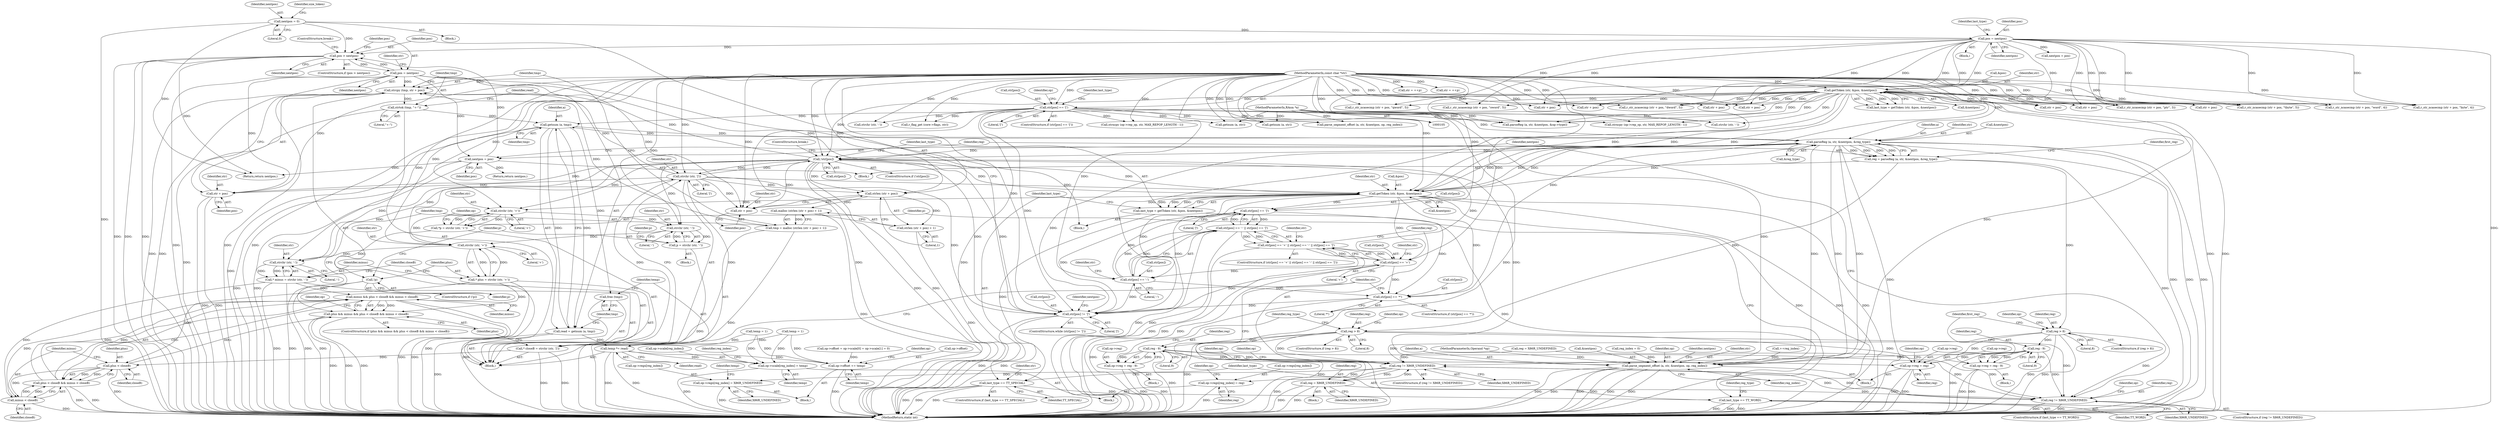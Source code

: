 digraph "0_radare2_9b46d38dd3c4de6048a488b655c7319f845af185@API" {
"1000671" [label="(Call,strcpy (tmp, str + pos))"];
"1000662" [label="(Call,tmp = malloc (strlen (str + pos) + 1))"];
"1000664" [label="(Call,malloc (strlen (str + pos) + 1))"];
"1000666" [label="(Call,strlen (str + pos))"];
"1000639" [label="(Call,strchr (str, ']'))"];
"1000377" [label="(Call,!str[pos])"];
"1000489" [label="(Call,parseReg (a, str, &nextpos, &reg_type))"];
"1000682" [label="(Call,getnum (a, tmp))"];
"1000106" [label="(MethodParameterIn,RAsm *a)"];
"1000676" [label="(Call,strtok (tmp, \"+-\"))"];
"1000671" [label="(Call,strcpy (tmp, str + pos))"];
"1000107" [label="(MethodParameterIn,const char *str)"];
"1000373" [label="(Call,pos = nextpos)"];
"1000368" [label="(Call,pos > nextpos)"];
"1000137" [label="(Call,pos = nextpos)"];
"1000113" [label="(Call,nextpos = 0)"];
"1000484" [label="(Call,nextpos = pos)"];
"1000385" [label="(Call,getToken (str, &pos, &nextpos))"];
"1000142" [label="(Call,getToken (str, &pos, &nextpos))"];
"1000361" [label="(Call,str[pos] != ']')"];
"1000409" [label="(Call,str[pos] == ']')"];
"1000404" [label="(Call,str[pos] == '-')"];
"1000398" [label="(Call,str[pos] == '+')"];
"1000458" [label="(Call,str[pos] == '*')"];
"1000314" [label="(Call,str[pos] == '[')"];
"1000633" [label="(Call,strchr (str, '-'))"];
"1000627" [label="(Call,strchr (str, '+'))"];
"1000598" [label="(Call,strchr (str, '+'))"];
"1000612" [label="(Call,strchr (str, '-'))"];
"1000383" [label="(Call,last_type = getToken (str, &pos, &nextpos))"];
"1000392" [label="(Call,last_type == TT_SPECIAL)"];
"1000466" [label="(Call,last_type == TT_WORD)"];
"1000397" [label="(Call,str[pos] == '+' || str[pos] == '-' || str[pos] == ']')"];
"1000403" [label="(Call,str[pos] == '-' || str[pos] == ']')"];
"1000596" [label="(Call,*p = strchr (str, '+'))"];
"1000607" [label="(Call,!p)"];
"1000610" [label="(Call,p = strchr (str, '-'))"];
"1000625" [label="(Call,* plus = strchr (str, '+'))"];
"1000643" [label="(Call,plus && minus && plus < closeB && minus < closeB)"];
"1000648" [label="(Call,plus < closeB)"];
"1000647" [label="(Call,plus < closeB && minus < closeB)"];
"1000645" [label="(Call,minus && plus < closeB && minus < closeB)"];
"1000651" [label="(Call,minus < closeB)"];
"1000631" [label="(Call,* minus = strchr (str, '-'))"];
"1000637" [label="(Call,* closeB = strchr (str, ']'))"];
"1000665" [label="(Call,strlen (str + pos) + 1)"];
"1000667" [label="(Call,str + pos)"];
"1000673" [label="(Call,str + pos)"];
"1000554" [label="(Call,parse_segment_offset (a, str, &nextpos, op, reg_index))"];
"1000487" [label="(Call,reg = parseReg (a, str, &nextpos, &reg_type))"];
"1000505" [label="(Call,reg > 8)"];
"1000416" [label="(Call,reg != X86R_UNDEFINED)"];
"1000420" [label="(Call,op->regs[reg_index] = reg)"];
"1000443" [label="(Call,op->regs[reg_index] = X86R_UNDEFINED)"];
"1000453" [label="(Call,reg = X86R_UNDEFINED)"];
"1000475" [label="(Call,reg != X86R_UNDEFINED)"];
"1000518" [label="(Call,reg - 9)"];
"1000514" [label="(Call,op->reg = reg - 9)"];
"1000544" [label="(Call,op->reg = reg)"];
"1000526" [label="(Call,reg > 8)"];
"1000534" [label="(Call,reg - 9)"];
"1000530" [label="(Call,op->reg = reg - 9)"];
"1000680" [label="(Call,read = getnum (a, tmp))"];
"1000687" [label="(Call,temp *= read)"];
"1000427" [label="(Call,op->scale[reg_index] = temp)"];
"1000438" [label="(Call,op->offset += temp)"];
"1000685" [label="(Call,free (tmp))"];
"1000641" [label="(Literal,']')"];
"1000404" [label="(Call,str[pos] == '-')"];
"1000484" [label="(Call,nextpos = pos)"];
"1000465" [label="(ControlStructure,if (last_type == TT_WORD))"];
"1000396" [label="(ControlStructure,if (str[pos] == '+' || str[pos] == '-' || str[pos] == ']'))"];
"1000668" [label="(Identifier,str)"];
"1000640" [label="(Identifier,str)"];
"1000449" [label="(Identifier,X86R_UNDEFINED)"];
"1000142" [label="(Call,getToken (str, &pos, &nextpos))"];
"1000409" [label="(Call,str[pos] == ']')"];
"1000363" [label="(Identifier,str)"];
"1000140" [label="(Call,last_type = getToken (str, &pos, &nextpos))"];
"1000637" [label="(Call,* closeB = strchr (str, ']'))"];
"1000314" [label="(Call,str[pos] == '[')"];
"1000468" [label="(Identifier,TT_WORD)"];
"1000607" [label="(Call,!p)"];
"1000481" [label="(Identifier,op)"];
"1000613" [label="(Identifier,str)"];
"1000687" [label="(Call,temp *= read)"];
"1000708" [label="(Call,strncpy (op->rep_op, str, MAX_REPOP_LENGTH - 1))"];
"1000932" [label="(Return,return nextpos;)"];
"1000462" [label="(Literal,'*')"];
"1000386" [label="(Identifier,str)"];
"1000909" [label="(Call,strchr (str, '-'))"];
"1000472" [label="(Identifier,reg_type)"];
"1000672" [label="(Identifier,tmp)"];
"1000614" [label="(Literal,'-')"];
"1000497" [label="(Identifier,first_reg)"];
"1000150" [label="(Call,r_str_ncasecmp (str + pos, \"ptr\", 3))"];
"1000411" [label="(Identifier,str)"];
"1000370" [label="(Identifier,nextpos)"];
"1000106" [label="(MethodParameterIn,RAsm *a)"];
"1000858" [label="(Call,str = ++p)"];
"1000458" [label="(Call,str[pos] == '*')"];
"1000439" [label="(Call,op->offset)"];
"1000331" [label="(Call,op->offset = op->scale[0] = op->scale[1] = 0)"];
"1000378" [label="(Call,str[pos])"];
"1000638" [label="(Identifier,closeB)"];
"1000846" [label="(Call,strchr (str, '-'))"];
"1000394" [label="(Identifier,TT_SPECIAL)"];
"1000413" [label="(Literal,']')"];
"1000646" [label="(Identifier,minus)"];
"1000486" [label="(Identifier,pos)"];
"1000644" [label="(Identifier,plus)"];
"1000427" [label="(Call,op->scale[reg_index] = temp)"];
"1000560" [label="(Identifier,reg_index)"];
"1000212" [label="(Call,str + pos)"];
"1000318" [label="(Literal,'[')"];
"1000236" [label="(Call,r_str_ncasecmp (str + pos, \"qword\", 5))"];
"1000610" [label="(Call,p = strchr (str, '-'))"];
"1000393" [label="(Identifier,last_type)"];
"1000392" [label="(Call,last_type == TT_SPECIAL)"];
"1000544" [label="(Call,op->reg = reg)"];
"1000114" [label="(Identifier,nextpos)"];
"1000488" [label="(Identifier,reg)"];
"1000551" [label="(Identifier,op)"];
"1000543" [label="(Block,)"];
"1000684" [label="(Identifier,tmp)"];
"1000696" [label="(Call,nextpos = pos)"];
"1000455" [label="(Identifier,X86R_UNDEFINED)"];
"1000519" [label="(Identifier,reg)"];
"1000477" [label="(Identifier,X86R_UNDEFINED)"];
"1000515" [label="(Call,op->reg)"];
"1000385" [label="(Call,getToken (str, &pos, &nextpos))"];
"1000400" [label="(Identifier,str)"];
"1000514" [label="(Call,op->reg = reg - 9)"];
"1000929" [label="(Call,getnum (a, str))"];
"1000391" [label="(ControlStructure,if (last_type == TT_SPECIAL))"];
"1000141" [label="(Identifier,last_type)"];
"1000555" [label="(Identifier,a)"];
"1000162" [label="(Call,str + pos)"];
"1000669" [label="(Identifier,pos)"];
"1000417" [label="(Identifier,reg)"];
"1000108" [label="(MethodParameterIn,Operand *op)"];
"1000408" [label="(Literal,'-')"];
"1000688" [label="(Identifier,temp)"];
"1000673" [label="(Call,str + pos)"];
"1000405" [label="(Call,str[pos])"];
"1000375" [label="(Identifier,nextpos)"];
"1000261" [label="(Call,r_str_ncasecmp (str + pos, \"oword\", 5))"];
"1000491" [label="(Identifier,str)"];
"1000627" [label="(Call,strchr (str, '+'))"];
"1000674" [label="(Identifier,str)"];
"1000520" [label="(Literal,9)"];
"1000650" [label="(Identifier,closeB)"];
"1000469" [label="(Block,)"];
"1000657" [label="(Identifier,op)"];
"1000670" [label="(Literal,1)"];
"1000415" [label="(ControlStructure,if (reg != X86R_UNDEFINED))"];
"1000475" [label="(Call,reg != X86R_UNDEFINED)"];
"1000685" [label="(Call,free (tmp))"];
"1000652" [label="(Identifier,minus)"];
"1000442" [label="(Identifier,temp)"];
"1000608" [label="(Identifier,p)"];
"1000366" [label="(Block,)"];
"1000683" [label="(Identifier,a)"];
"1000557" [label="(Call,&nextpos)"];
"1000376" [label="(ControlStructure,if (!str[pos]))"];
"1000532" [label="(Identifier,op)"];
"1000450" [label="(Call,temp = 1)"];
"1000639" [label="(Call,strchr (str, ']'))"];
"1000489" [label="(Call,parseReg (a, str, &nextpos, &reg_type))"];
"1000126" [label="(Call,reg_index = 0)"];
"1000633" [label="(Call,strchr (str, '-'))"];
"1000678" [label="(Literal,\"+-\")"];
"1000662" [label="(Call,tmp = malloc (strlen (str + pos) + 1))"];
"1000137" [label="(Call,pos = nextpos)"];
"1000430" [label="(Identifier,op)"];
"1000474" [label="(ControlStructure,if (reg != X86R_UNDEFINED))"];
"1000460" [label="(Identifier,str)"];
"1000536" [label="(Literal,9)"];
"1000612" [label="(Call,strchr (str, '-'))"];
"1000771" [label="(Call,parse_segment_offset (a, str, &nextpos, op, reg_index))"];
"1000143" [label="(Identifier,str)"];
"1000459" [label="(Call,str[pos])"];
"1000507" [label="(Literal,8)"];
"1000682" [label="(Call,getnum (a, tmp))"];
"1000666" [label="(Call,strlen (str + pos))"];
"1000631" [label="(Call,* minus = strchr (str, '-'))"];
"1000600" [label="(Literal,'+')"];
"1000416" [label="(Call,reg != X86R_UNDEFINED)"];
"1000262" [label="(Call,str + pos)"];
"1000635" [label="(Literal,'-')"];
"1000426" [label="(Identifier,reg)"];
"1000921" [label="(Call,str = ++p)"];
"1000365" [label="(Literal,']')"];
"1000438" [label="(Call,op->offset += temp)"];
"1000362" [label="(Call,str[pos])"];
"1000373" [label="(Call,pos = nextpos)"];
"1000138" [label="(Identifier,pos)"];
"1000237" [label="(Call,str + pos)"];
"1000119" [label="(Identifier,size_token)"];
"1000554" [label="(Call,parse_segment_offset (a, str, &nextpos, op, reg_index))"];
"1000457" [label="(ControlStructure,if (str[pos] == '*'))"];
"1000832" [label="(Call,r_flag_get (core->flags, str))"];
"1000110" [label="(Block,)"];
"1000315" [label="(Call,str[pos])"];
"1000323" [label="(Identifier,op)"];
"1000418" [label="(Identifier,X86R_UNDEFINED)"];
"1000634" [label="(Identifier,str)"];
"1000387" [label="(Call,&pos)"];
"1000504" [label="(ControlStructure,if (reg > 8))"];
"1000353" [label="(Call,reg = X86R_UNDEFINED)"];
"1000443" [label="(Call,op->regs[reg_index] = X86R_UNDEFINED)"];
"1000545" [label="(Call,op->reg)"];
"1000539" [label="(Identifier,reg_type)"];
"1000559" [label="(Identifier,op)"];
"1000466" [label="(Call,last_type == TT_WORD)"];
"1000374" [label="(Identifier,pos)"];
"1000598" [label="(Call,strchr (str, '+'))"];
"1000151" [label="(Call,str + pos)"];
"1000113" [label="(Call,nextpos = 0)"];
"1000421" [label="(Call,op->regs[reg_index])"];
"1000671" [label="(Call,strcpy (tmp, str + pos))"];
"1000397" [label="(Call,str[pos] == '+' || str[pos] == '-' || str[pos] == ']')"];
"1000349" [label="(Call,temp = 1)"];
"1000383" [label="(Call,last_type = getToken (str, &pos, &nextpos))"];
"1000645" [label="(Call,minus && plus < closeB && minus < closeB)"];
"1000522" [label="(Identifier,first_reg)"];
"1000382" [label="(ControlStructure,break;)"];
"1000511" [label="(Identifier,op)"];
"1000107" [label="(MethodParameterIn,const char *str)"];
"1000494" [label="(Call,&reg_type)"];
"1000626" [label="(Identifier,plus)"];
"1000530" [label="(Call,op->reg = reg - 9)"];
"1000211" [label="(Call,r_str_ncasecmp (str + pos, \"dword\", 5))"];
"1000731" [label="(Call,parseReg (a, str, &nextpos, &op->type))"];
"1000287" [label="(Call,str + pos)"];
"1000648" [label="(Call,plus < closeB)"];
"1000665" [label="(Call,strlen (str + pos) + 1)"];
"1000492" [label="(Call,&nextpos)"];
"1000367" [label="(ControlStructure,if (pos > nextpos))"];
"1000187" [label="(Call,str + pos)"];
"1000642" [label="(ControlStructure,if (plus && minus && plus < closeB && minus < closeB))"];
"1000933" [label="(Identifier,nextpos)"];
"1000414" [label="(Block,)"];
"1000433" [label="(Identifier,temp)"];
"1000437" [label="(Block,)"];
"1000360" [label="(ControlStructure,while (str[pos] != ']'))"];
"1000562" [label="(Identifier,nextpos)"];
"1000653" [label="(Identifier,closeB)"];
"1000286" [label="(Call,r_str_ncasecmp (str + pos, \"tbyte\", 5))"];
"1000487" [label="(Call,reg = parseReg (a, str, &nextpos, &reg_type))"];
"1000664" [label="(Call,malloc (strlen (str + pos) + 1))"];
"1000146" [label="(Call,&nextpos)"];
"1000403" [label="(Call,str[pos] == '-' || str[pos] == ']')"];
"1000611" [label="(Identifier,p)"];
"1000548" [label="(Identifier,reg)"];
"1000506" [label="(Identifier,reg)"];
"1000451" [label="(Identifier,temp)"];
"1000866" [label="(Call,getnum (a, str))"];
"1000693" [label="(Identifier,last_type)"];
"1000490" [label="(Identifier,a)"];
"1000603" [label="(Identifier,op)"];
"1000361" [label="(Call,str[pos] != ']')"];
"1000454" [label="(Identifier,reg)"];
"1000476" [label="(Identifier,reg)"];
"1000594" [label="(Block,)"];
"1000529" [label="(Block,)"];
"1000428" [label="(Call,op->scale[reg_index])"];
"1000399" [label="(Call,str[pos])"];
"1000372" [label="(ControlStructure,break;)"];
"1000556" [label="(Identifier,str)"];
"1000446" [label="(Identifier,op)"];
"1000144" [label="(Call,&pos)"];
"1000680" [label="(Call,read = getnum (a, tmp))"];
"1000384" [label="(Identifier,last_type)"];
"1000369" [label="(Identifier,pos)"];
"1000609" [label="(Block,)"];
"1000531" [label="(Call,op->reg)"];
"1000681" [label="(Identifier,read)"];
"1000526" [label="(Call,reg > 8)"];
"1000877" [label="(Call,strncpy (op->rep_op, str, MAX_REPOP_LENGTH - 1))"];
"1000534" [label="(Call,reg - 9)"];
"1000667" [label="(Call,str + pos)"];
"1000115" [label="(Literal,0)"];
"1000528" [label="(Literal,8)"];
"1000186" [label="(Call,r_str_ncasecmp (str + pos, \"word\", 4))"];
"1000136" [label="(Block,)"];
"1000161" [label="(Call,r_str_ncasecmp (str + pos, \"byte\", 4))"];
"1000508" [label="(Block,)"];
"1000440" [label="(Identifier,op)"];
"1000527" [label="(Identifier,reg)"];
"1000467" [label="(Identifier,last_type)"];
"1000675" [label="(Identifier,pos)"];
"1000596" [label="(Call,*p = strchr (str, '+'))"];
"1000628" [label="(Identifier,str)"];
"1000525" [label="(ControlStructure,if (reg > 8))"];
"1000647" [label="(Call,plus < closeB && minus < closeB)"];
"1000377" [label="(Call,!str[pos])"];
"1000406" [label="(Identifier,str)"];
"1000632" [label="(Identifier,minus)"];
"1000606" [label="(ControlStructure,if (!p))"];
"1000934" [label="(MethodReturn,static int)"];
"1000597" [label="(Identifier,p)"];
"1000651" [label="(Call,minus < closeB)"];
"1000485" [label="(Identifier,nextpos)"];
"1000313" [label="(ControlStructure,if (str[pos] == '['))"];
"1000629" [label="(Literal,'+')"];
"1000663" [label="(Identifier,tmp)"];
"1000689" [label="(Identifier,read)"];
"1000423" [label="(Identifier,op)"];
"1000643" [label="(Call,plus && minus && plus < closeB && minus < closeB)"];
"1000398" [label="(Call,str[pos] == '+')"];
"1000561" [label="(Return,return nextpos;)"];
"1000139" [label="(Identifier,nextpos)"];
"1000420" [label="(Call,op->regs[reg_index] = reg)"];
"1000677" [label="(Identifier,tmp)"];
"1000535" [label="(Identifier,reg)"];
"1000453" [label="(Call,reg = X86R_UNDEFINED)"];
"1000419" [label="(Block,)"];
"1000410" [label="(Call,str[pos])"];
"1000505" [label="(Call,reg > 8)"];
"1000444" [label="(Call,op->regs[reg_index])"];
"1000389" [label="(Call,&nextpos)"];
"1000599" [label="(Identifier,str)"];
"1000676" [label="(Call,strtok (tmp, \"+-\"))"];
"1000616" [label="(Identifier,p)"];
"1000434" [label="(Call,++reg_index)"];
"1000402" [label="(Literal,'+')"];
"1000625" [label="(Call,* plus = strchr (str, '+'))"];
"1000686" [label="(Identifier,tmp)"];
"1000435" [label="(Identifier,reg_index)"];
"1000379" [label="(Identifier,str)"];
"1000649" [label="(Identifier,plus)"];
"1000368" [label="(Call,pos > nextpos)"];
"1000518" [label="(Call,reg - 9)"];
"1000671" -> "1000594"  [label="AST: "];
"1000671" -> "1000673"  [label="CFG: "];
"1000672" -> "1000671"  [label="AST: "];
"1000673" -> "1000671"  [label="AST: "];
"1000677" -> "1000671"  [label="CFG: "];
"1000671" -> "1000934"  [label="DDG: "];
"1000671" -> "1000934"  [label="DDG: "];
"1000662" -> "1000671"  [label="DDG: "];
"1000377" -> "1000671"  [label="DDG: "];
"1000107" -> "1000671"  [label="DDG: "];
"1000639" -> "1000671"  [label="DDG: "];
"1000373" -> "1000671"  [label="DDG: "];
"1000671" -> "1000676"  [label="DDG: "];
"1000662" -> "1000594"  [label="AST: "];
"1000662" -> "1000664"  [label="CFG: "];
"1000663" -> "1000662"  [label="AST: "];
"1000664" -> "1000662"  [label="AST: "];
"1000672" -> "1000662"  [label="CFG: "];
"1000662" -> "1000934"  [label="DDG: "];
"1000664" -> "1000662"  [label="DDG: "];
"1000664" -> "1000665"  [label="CFG: "];
"1000665" -> "1000664"  [label="AST: "];
"1000664" -> "1000934"  [label="DDG: "];
"1000666" -> "1000664"  [label="DDG: "];
"1000666" -> "1000665"  [label="AST: "];
"1000666" -> "1000667"  [label="CFG: "];
"1000667" -> "1000666"  [label="AST: "];
"1000670" -> "1000666"  [label="CFG: "];
"1000666" -> "1000665"  [label="DDG: "];
"1000639" -> "1000666"  [label="DDG: "];
"1000377" -> "1000666"  [label="DDG: "];
"1000107" -> "1000666"  [label="DDG: "];
"1000373" -> "1000666"  [label="DDG: "];
"1000639" -> "1000637"  [label="AST: "];
"1000639" -> "1000641"  [label="CFG: "];
"1000640" -> "1000639"  [label="AST: "];
"1000641" -> "1000639"  [label="AST: "];
"1000637" -> "1000639"  [label="CFG: "];
"1000639" -> "1000361"  [label="DDG: "];
"1000639" -> "1000377"  [label="DDG: "];
"1000639" -> "1000385"  [label="DDG: "];
"1000639" -> "1000637"  [label="DDG: "];
"1000639" -> "1000637"  [label="DDG: "];
"1000377" -> "1000639"  [label="DDG: "];
"1000633" -> "1000639"  [label="DDG: "];
"1000107" -> "1000639"  [label="DDG: "];
"1000639" -> "1000667"  [label="DDG: "];
"1000639" -> "1000673"  [label="DDG: "];
"1000377" -> "1000376"  [label="AST: "];
"1000377" -> "1000378"  [label="CFG: "];
"1000378" -> "1000377"  [label="AST: "];
"1000382" -> "1000377"  [label="CFG: "];
"1000384" -> "1000377"  [label="CFG: "];
"1000377" -> "1000934"  [label="DDG: "];
"1000377" -> "1000934"  [label="DDG: "];
"1000377" -> "1000361"  [label="DDG: "];
"1000489" -> "1000377"  [label="DDG: "];
"1000385" -> "1000377"  [label="DDG: "];
"1000361" -> "1000377"  [label="DDG: "];
"1000107" -> "1000377"  [label="DDG: "];
"1000142" -> "1000377"  [label="DDG: "];
"1000377" -> "1000385"  [label="DDG: "];
"1000377" -> "1000398"  [label="DDG: "];
"1000377" -> "1000489"  [label="DDG: "];
"1000377" -> "1000554"  [label="DDG: "];
"1000377" -> "1000598"  [label="DDG: "];
"1000377" -> "1000612"  [label="DDG: "];
"1000377" -> "1000627"  [label="DDG: "];
"1000377" -> "1000633"  [label="DDG: "];
"1000377" -> "1000667"  [label="DDG: "];
"1000377" -> "1000673"  [label="DDG: "];
"1000489" -> "1000487"  [label="AST: "];
"1000489" -> "1000494"  [label="CFG: "];
"1000490" -> "1000489"  [label="AST: "];
"1000491" -> "1000489"  [label="AST: "];
"1000492" -> "1000489"  [label="AST: "];
"1000494" -> "1000489"  [label="AST: "];
"1000487" -> "1000489"  [label="CFG: "];
"1000489" -> "1000934"  [label="DDG: "];
"1000489" -> "1000934"  [label="DDG: "];
"1000489" -> "1000934"  [label="DDG: "];
"1000489" -> "1000934"  [label="DDG: "];
"1000489" -> "1000361"  [label="DDG: "];
"1000489" -> "1000385"  [label="DDG: "];
"1000489" -> "1000385"  [label="DDG: "];
"1000489" -> "1000487"  [label="DDG: "];
"1000489" -> "1000487"  [label="DDG: "];
"1000489" -> "1000487"  [label="DDG: "];
"1000489" -> "1000487"  [label="DDG: "];
"1000682" -> "1000489"  [label="DDG: "];
"1000106" -> "1000489"  [label="DDG: "];
"1000385" -> "1000489"  [label="DDG: "];
"1000385" -> "1000489"  [label="DDG: "];
"1000107" -> "1000489"  [label="DDG: "];
"1000489" -> "1000554"  [label="DDG: "];
"1000489" -> "1000554"  [label="DDG: "];
"1000489" -> "1000554"  [label="DDG: "];
"1000489" -> "1000682"  [label="DDG: "];
"1000682" -> "1000680"  [label="AST: "];
"1000682" -> "1000684"  [label="CFG: "];
"1000683" -> "1000682"  [label="AST: "];
"1000684" -> "1000682"  [label="AST: "];
"1000680" -> "1000682"  [label="CFG: "];
"1000682" -> "1000934"  [label="DDG: "];
"1000682" -> "1000680"  [label="DDG: "];
"1000682" -> "1000680"  [label="DDG: "];
"1000106" -> "1000682"  [label="DDG: "];
"1000676" -> "1000682"  [label="DDG: "];
"1000682" -> "1000685"  [label="DDG: "];
"1000106" -> "1000105"  [label="AST: "];
"1000106" -> "1000934"  [label="DDG: "];
"1000106" -> "1000554"  [label="DDG: "];
"1000106" -> "1000731"  [label="DDG: "];
"1000106" -> "1000771"  [label="DDG: "];
"1000106" -> "1000866"  [label="DDG: "];
"1000106" -> "1000929"  [label="DDG: "];
"1000676" -> "1000594"  [label="AST: "];
"1000676" -> "1000678"  [label="CFG: "];
"1000677" -> "1000676"  [label="AST: "];
"1000678" -> "1000676"  [label="AST: "];
"1000681" -> "1000676"  [label="CFG: "];
"1000676" -> "1000934"  [label="DDG: "];
"1000107" -> "1000105"  [label="AST: "];
"1000107" -> "1000934"  [label="DDG: "];
"1000107" -> "1000142"  [label="DDG: "];
"1000107" -> "1000150"  [label="DDG: "];
"1000107" -> "1000151"  [label="DDG: "];
"1000107" -> "1000161"  [label="DDG: "];
"1000107" -> "1000162"  [label="DDG: "];
"1000107" -> "1000186"  [label="DDG: "];
"1000107" -> "1000187"  [label="DDG: "];
"1000107" -> "1000211"  [label="DDG: "];
"1000107" -> "1000212"  [label="DDG: "];
"1000107" -> "1000236"  [label="DDG: "];
"1000107" -> "1000237"  [label="DDG: "];
"1000107" -> "1000261"  [label="DDG: "];
"1000107" -> "1000262"  [label="DDG: "];
"1000107" -> "1000286"  [label="DDG: "];
"1000107" -> "1000287"  [label="DDG: "];
"1000107" -> "1000314"  [label="DDG: "];
"1000107" -> "1000361"  [label="DDG: "];
"1000107" -> "1000385"  [label="DDG: "];
"1000107" -> "1000398"  [label="DDG: "];
"1000107" -> "1000404"  [label="DDG: "];
"1000107" -> "1000409"  [label="DDG: "];
"1000107" -> "1000458"  [label="DDG: "];
"1000107" -> "1000554"  [label="DDG: "];
"1000107" -> "1000598"  [label="DDG: "];
"1000107" -> "1000612"  [label="DDG: "];
"1000107" -> "1000627"  [label="DDG: "];
"1000107" -> "1000633"  [label="DDG: "];
"1000107" -> "1000667"  [label="DDG: "];
"1000107" -> "1000673"  [label="DDG: "];
"1000107" -> "1000708"  [label="DDG: "];
"1000107" -> "1000731"  [label="DDG: "];
"1000107" -> "1000771"  [label="DDG: "];
"1000107" -> "1000832"  [label="DDG: "];
"1000107" -> "1000846"  [label="DDG: "];
"1000107" -> "1000858"  [label="DDG: "];
"1000107" -> "1000866"  [label="DDG: "];
"1000107" -> "1000877"  [label="DDG: "];
"1000107" -> "1000909"  [label="DDG: "];
"1000107" -> "1000921"  [label="DDG: "];
"1000107" -> "1000929"  [label="DDG: "];
"1000373" -> "1000366"  [label="AST: "];
"1000373" -> "1000375"  [label="CFG: "];
"1000374" -> "1000373"  [label="AST: "];
"1000375" -> "1000373"  [label="AST: "];
"1000379" -> "1000373"  [label="CFG: "];
"1000373" -> "1000934"  [label="DDG: "];
"1000373" -> "1000934"  [label="DDG: "];
"1000373" -> "1000368"  [label="DDG: "];
"1000368" -> "1000373"  [label="DDG: "];
"1000373" -> "1000484"  [label="DDG: "];
"1000373" -> "1000667"  [label="DDG: "];
"1000373" -> "1000673"  [label="DDG: "];
"1000368" -> "1000367"  [label="AST: "];
"1000368" -> "1000370"  [label="CFG: "];
"1000369" -> "1000368"  [label="AST: "];
"1000370" -> "1000368"  [label="AST: "];
"1000372" -> "1000368"  [label="CFG: "];
"1000374" -> "1000368"  [label="CFG: "];
"1000368" -> "1000934"  [label="DDG: "];
"1000368" -> "1000934"  [label="DDG: "];
"1000368" -> "1000934"  [label="DDG: "];
"1000137" -> "1000368"  [label="DDG: "];
"1000113" -> "1000368"  [label="DDG: "];
"1000484" -> "1000368"  [label="DDG: "];
"1000368" -> "1000932"  [label="DDG: "];
"1000137" -> "1000136"  [label="AST: "];
"1000137" -> "1000139"  [label="CFG: "];
"1000138" -> "1000137"  [label="AST: "];
"1000139" -> "1000137"  [label="AST: "];
"1000141" -> "1000137"  [label="CFG: "];
"1000137" -> "1000934"  [label="DDG: "];
"1000113" -> "1000137"  [label="DDG: "];
"1000137" -> "1000150"  [label="DDG: "];
"1000137" -> "1000151"  [label="DDG: "];
"1000137" -> "1000161"  [label="DDG: "];
"1000137" -> "1000162"  [label="DDG: "];
"1000137" -> "1000186"  [label="DDG: "];
"1000137" -> "1000187"  [label="DDG: "];
"1000137" -> "1000211"  [label="DDG: "];
"1000137" -> "1000212"  [label="DDG: "];
"1000137" -> "1000236"  [label="DDG: "];
"1000137" -> "1000237"  [label="DDG: "];
"1000137" -> "1000261"  [label="DDG: "];
"1000137" -> "1000262"  [label="DDG: "];
"1000137" -> "1000286"  [label="DDG: "];
"1000137" -> "1000287"  [label="DDG: "];
"1000137" -> "1000696"  [label="DDG: "];
"1000113" -> "1000110"  [label="AST: "];
"1000113" -> "1000115"  [label="CFG: "];
"1000114" -> "1000113"  [label="AST: "];
"1000115" -> "1000113"  [label="AST: "];
"1000119" -> "1000113"  [label="CFG: "];
"1000113" -> "1000934"  [label="DDG: "];
"1000113" -> "1000932"  [label="DDG: "];
"1000484" -> "1000469"  [label="AST: "];
"1000484" -> "1000486"  [label="CFG: "];
"1000485" -> "1000484"  [label="AST: "];
"1000486" -> "1000484"  [label="AST: "];
"1000488" -> "1000484"  [label="CFG: "];
"1000484" -> "1000934"  [label="DDG: "];
"1000484" -> "1000934"  [label="DDG: "];
"1000484" -> "1000561"  [label="DDG: "];
"1000484" -> "1000932"  [label="DDG: "];
"1000385" -> "1000383"  [label="AST: "];
"1000385" -> "1000389"  [label="CFG: "];
"1000386" -> "1000385"  [label="AST: "];
"1000387" -> "1000385"  [label="AST: "];
"1000389" -> "1000385"  [label="AST: "];
"1000383" -> "1000385"  [label="CFG: "];
"1000385" -> "1000934"  [label="DDG: "];
"1000385" -> "1000934"  [label="DDG: "];
"1000385" -> "1000934"  [label="DDG: "];
"1000385" -> "1000361"  [label="DDG: "];
"1000385" -> "1000383"  [label="DDG: "];
"1000385" -> "1000383"  [label="DDG: "];
"1000385" -> "1000383"  [label="DDG: "];
"1000142" -> "1000385"  [label="DDG: "];
"1000142" -> "1000385"  [label="DDG: "];
"1000142" -> "1000385"  [label="DDG: "];
"1000385" -> "1000398"  [label="DDG: "];
"1000385" -> "1000404"  [label="DDG: "];
"1000385" -> "1000409"  [label="DDG: "];
"1000385" -> "1000458"  [label="DDG: "];
"1000385" -> "1000598"  [label="DDG: "];
"1000142" -> "1000140"  [label="AST: "];
"1000142" -> "1000146"  [label="CFG: "];
"1000143" -> "1000142"  [label="AST: "];
"1000144" -> "1000142"  [label="AST: "];
"1000146" -> "1000142"  [label="AST: "];
"1000140" -> "1000142"  [label="CFG: "];
"1000142" -> "1000934"  [label="DDG: "];
"1000142" -> "1000934"  [label="DDG: "];
"1000142" -> "1000140"  [label="DDG: "];
"1000142" -> "1000140"  [label="DDG: "];
"1000142" -> "1000140"  [label="DDG: "];
"1000142" -> "1000150"  [label="DDG: "];
"1000142" -> "1000151"  [label="DDG: "];
"1000142" -> "1000161"  [label="DDG: "];
"1000142" -> "1000162"  [label="DDG: "];
"1000142" -> "1000186"  [label="DDG: "];
"1000142" -> "1000187"  [label="DDG: "];
"1000142" -> "1000211"  [label="DDG: "];
"1000142" -> "1000212"  [label="DDG: "];
"1000142" -> "1000236"  [label="DDG: "];
"1000142" -> "1000237"  [label="DDG: "];
"1000142" -> "1000261"  [label="DDG: "];
"1000142" -> "1000262"  [label="DDG: "];
"1000142" -> "1000286"  [label="DDG: "];
"1000142" -> "1000287"  [label="DDG: "];
"1000142" -> "1000314"  [label="DDG: "];
"1000142" -> "1000361"  [label="DDG: "];
"1000142" -> "1000708"  [label="DDG: "];
"1000142" -> "1000731"  [label="DDG: "];
"1000142" -> "1000731"  [label="DDG: "];
"1000142" -> "1000909"  [label="DDG: "];
"1000361" -> "1000360"  [label="AST: "];
"1000361" -> "1000365"  [label="CFG: "];
"1000362" -> "1000361"  [label="AST: "];
"1000365" -> "1000361"  [label="AST: "];
"1000369" -> "1000361"  [label="CFG: "];
"1000933" -> "1000361"  [label="CFG: "];
"1000361" -> "1000934"  [label="DDG: "];
"1000361" -> "1000934"  [label="DDG: "];
"1000409" -> "1000361"  [label="DDG: "];
"1000398" -> "1000361"  [label="DDG: "];
"1000404" -> "1000361"  [label="DDG: "];
"1000458" -> "1000361"  [label="DDG: "];
"1000314" -> "1000361"  [label="DDG: "];
"1000409" -> "1000403"  [label="AST: "];
"1000409" -> "1000413"  [label="CFG: "];
"1000410" -> "1000409"  [label="AST: "];
"1000413" -> "1000409"  [label="AST: "];
"1000403" -> "1000409"  [label="CFG: "];
"1000409" -> "1000403"  [label="DDG: "];
"1000409" -> "1000403"  [label="DDG: "];
"1000404" -> "1000409"  [label="DDG: "];
"1000409" -> "1000458"  [label="DDG: "];
"1000404" -> "1000403"  [label="AST: "];
"1000404" -> "1000408"  [label="CFG: "];
"1000405" -> "1000404"  [label="AST: "];
"1000408" -> "1000404"  [label="AST: "];
"1000411" -> "1000404"  [label="CFG: "];
"1000403" -> "1000404"  [label="CFG: "];
"1000404" -> "1000403"  [label="DDG: "];
"1000404" -> "1000403"  [label="DDG: "];
"1000398" -> "1000404"  [label="DDG: "];
"1000404" -> "1000458"  [label="DDG: "];
"1000398" -> "1000397"  [label="AST: "];
"1000398" -> "1000402"  [label="CFG: "];
"1000399" -> "1000398"  [label="AST: "];
"1000402" -> "1000398"  [label="AST: "];
"1000406" -> "1000398"  [label="CFG: "];
"1000397" -> "1000398"  [label="CFG: "];
"1000398" -> "1000397"  [label="DDG: "];
"1000398" -> "1000397"  [label="DDG: "];
"1000398" -> "1000458"  [label="DDG: "];
"1000458" -> "1000457"  [label="AST: "];
"1000458" -> "1000462"  [label="CFG: "];
"1000459" -> "1000458"  [label="AST: "];
"1000462" -> "1000458"  [label="AST: "];
"1000363" -> "1000458"  [label="CFG: "];
"1000458" -> "1000934"  [label="DDG: "];
"1000314" -> "1000313"  [label="AST: "];
"1000314" -> "1000318"  [label="CFG: "];
"1000315" -> "1000314"  [label="AST: "];
"1000318" -> "1000314"  [label="AST: "];
"1000323" -> "1000314"  [label="CFG: "];
"1000693" -> "1000314"  [label="CFG: "];
"1000314" -> "1000934"  [label="DDG: "];
"1000314" -> "1000934"  [label="DDG: "];
"1000314" -> "1000708"  [label="DDG: "];
"1000314" -> "1000731"  [label="DDG: "];
"1000314" -> "1000771"  [label="DDG: "];
"1000314" -> "1000832"  [label="DDG: "];
"1000314" -> "1000846"  [label="DDG: "];
"1000314" -> "1000866"  [label="DDG: "];
"1000314" -> "1000877"  [label="DDG: "];
"1000314" -> "1000909"  [label="DDG: "];
"1000314" -> "1000929"  [label="DDG: "];
"1000633" -> "1000631"  [label="AST: "];
"1000633" -> "1000635"  [label="CFG: "];
"1000634" -> "1000633"  [label="AST: "];
"1000635" -> "1000633"  [label="AST: "];
"1000631" -> "1000633"  [label="CFG: "];
"1000633" -> "1000631"  [label="DDG: "];
"1000633" -> "1000631"  [label="DDG: "];
"1000627" -> "1000633"  [label="DDG: "];
"1000627" -> "1000625"  [label="AST: "];
"1000627" -> "1000629"  [label="CFG: "];
"1000628" -> "1000627"  [label="AST: "];
"1000629" -> "1000627"  [label="AST: "];
"1000625" -> "1000627"  [label="CFG: "];
"1000627" -> "1000625"  [label="DDG: "];
"1000627" -> "1000625"  [label="DDG: "];
"1000598" -> "1000627"  [label="DDG: "];
"1000612" -> "1000627"  [label="DDG: "];
"1000598" -> "1000596"  [label="AST: "];
"1000598" -> "1000600"  [label="CFG: "];
"1000599" -> "1000598"  [label="AST: "];
"1000600" -> "1000598"  [label="AST: "];
"1000596" -> "1000598"  [label="CFG: "];
"1000598" -> "1000596"  [label="DDG: "];
"1000598" -> "1000596"  [label="DDG: "];
"1000598" -> "1000612"  [label="DDG: "];
"1000612" -> "1000610"  [label="AST: "];
"1000612" -> "1000614"  [label="CFG: "];
"1000613" -> "1000612"  [label="AST: "];
"1000614" -> "1000612"  [label="AST: "];
"1000610" -> "1000612"  [label="CFG: "];
"1000612" -> "1000610"  [label="DDG: "];
"1000612" -> "1000610"  [label="DDG: "];
"1000383" -> "1000366"  [label="AST: "];
"1000384" -> "1000383"  [label="AST: "];
"1000393" -> "1000383"  [label="CFG: "];
"1000383" -> "1000934"  [label="DDG: "];
"1000383" -> "1000392"  [label="DDG: "];
"1000392" -> "1000391"  [label="AST: "];
"1000392" -> "1000394"  [label="CFG: "];
"1000393" -> "1000392"  [label="AST: "];
"1000394" -> "1000392"  [label="AST: "];
"1000400" -> "1000392"  [label="CFG: "];
"1000467" -> "1000392"  [label="CFG: "];
"1000392" -> "1000934"  [label="DDG: "];
"1000392" -> "1000934"  [label="DDG: "];
"1000392" -> "1000934"  [label="DDG: "];
"1000392" -> "1000466"  [label="DDG: "];
"1000466" -> "1000465"  [label="AST: "];
"1000466" -> "1000468"  [label="CFG: "];
"1000467" -> "1000466"  [label="AST: "];
"1000468" -> "1000466"  [label="AST: "];
"1000472" -> "1000466"  [label="CFG: "];
"1000597" -> "1000466"  [label="CFG: "];
"1000466" -> "1000934"  [label="DDG: "];
"1000466" -> "1000934"  [label="DDG: "];
"1000466" -> "1000934"  [label="DDG: "];
"1000397" -> "1000396"  [label="AST: "];
"1000397" -> "1000403"  [label="CFG: "];
"1000403" -> "1000397"  [label="AST: "];
"1000417" -> "1000397"  [label="CFG: "];
"1000460" -> "1000397"  [label="CFG: "];
"1000397" -> "1000934"  [label="DDG: "];
"1000397" -> "1000934"  [label="DDG: "];
"1000397" -> "1000934"  [label="DDG: "];
"1000403" -> "1000397"  [label="DDG: "];
"1000403" -> "1000397"  [label="DDG: "];
"1000403" -> "1000934"  [label="DDG: "];
"1000403" -> "1000934"  [label="DDG: "];
"1000596" -> "1000594"  [label="AST: "];
"1000597" -> "1000596"  [label="AST: "];
"1000603" -> "1000596"  [label="CFG: "];
"1000596" -> "1000607"  [label="DDG: "];
"1000607" -> "1000606"  [label="AST: "];
"1000607" -> "1000608"  [label="CFG: "];
"1000608" -> "1000607"  [label="AST: "];
"1000611" -> "1000607"  [label="CFG: "];
"1000626" -> "1000607"  [label="CFG: "];
"1000607" -> "1000934"  [label="DDG: "];
"1000607" -> "1000934"  [label="DDG: "];
"1000610" -> "1000609"  [label="AST: "];
"1000611" -> "1000610"  [label="AST: "];
"1000616" -> "1000610"  [label="CFG: "];
"1000610" -> "1000934"  [label="DDG: "];
"1000625" -> "1000594"  [label="AST: "];
"1000626" -> "1000625"  [label="AST: "];
"1000632" -> "1000625"  [label="CFG: "];
"1000625" -> "1000934"  [label="DDG: "];
"1000625" -> "1000643"  [label="DDG: "];
"1000625" -> "1000648"  [label="DDG: "];
"1000643" -> "1000642"  [label="AST: "];
"1000643" -> "1000644"  [label="CFG: "];
"1000643" -> "1000645"  [label="CFG: "];
"1000644" -> "1000643"  [label="AST: "];
"1000645" -> "1000643"  [label="AST: "];
"1000657" -> "1000643"  [label="CFG: "];
"1000663" -> "1000643"  [label="CFG: "];
"1000643" -> "1000934"  [label="DDG: "];
"1000643" -> "1000934"  [label="DDG: "];
"1000643" -> "1000934"  [label="DDG: "];
"1000648" -> "1000643"  [label="DDG: "];
"1000645" -> "1000643"  [label="DDG: "];
"1000645" -> "1000643"  [label="DDG: "];
"1000648" -> "1000647"  [label="AST: "];
"1000648" -> "1000650"  [label="CFG: "];
"1000649" -> "1000648"  [label="AST: "];
"1000650" -> "1000648"  [label="AST: "];
"1000652" -> "1000648"  [label="CFG: "];
"1000647" -> "1000648"  [label="CFG: "];
"1000648" -> "1000934"  [label="DDG: "];
"1000648" -> "1000647"  [label="DDG: "];
"1000648" -> "1000647"  [label="DDG: "];
"1000637" -> "1000648"  [label="DDG: "];
"1000648" -> "1000651"  [label="DDG: "];
"1000647" -> "1000645"  [label="AST: "];
"1000647" -> "1000651"  [label="CFG: "];
"1000651" -> "1000647"  [label="AST: "];
"1000645" -> "1000647"  [label="CFG: "];
"1000647" -> "1000934"  [label="DDG: "];
"1000647" -> "1000934"  [label="DDG: "];
"1000647" -> "1000645"  [label="DDG: "];
"1000647" -> "1000645"  [label="DDG: "];
"1000651" -> "1000647"  [label="DDG: "];
"1000651" -> "1000647"  [label="DDG: "];
"1000645" -> "1000646"  [label="CFG: "];
"1000646" -> "1000645"  [label="AST: "];
"1000645" -> "1000934"  [label="DDG: "];
"1000645" -> "1000934"  [label="DDG: "];
"1000631" -> "1000645"  [label="DDG: "];
"1000651" -> "1000645"  [label="DDG: "];
"1000651" -> "1000653"  [label="CFG: "];
"1000652" -> "1000651"  [label="AST: "];
"1000653" -> "1000651"  [label="AST: "];
"1000651" -> "1000934"  [label="DDG: "];
"1000631" -> "1000651"  [label="DDG: "];
"1000631" -> "1000594"  [label="AST: "];
"1000632" -> "1000631"  [label="AST: "];
"1000638" -> "1000631"  [label="CFG: "];
"1000631" -> "1000934"  [label="DDG: "];
"1000631" -> "1000934"  [label="DDG: "];
"1000637" -> "1000594"  [label="AST: "];
"1000638" -> "1000637"  [label="AST: "];
"1000644" -> "1000637"  [label="CFG: "];
"1000637" -> "1000934"  [label="DDG: "];
"1000637" -> "1000934"  [label="DDG: "];
"1000665" -> "1000670"  [label="CFG: "];
"1000670" -> "1000665"  [label="AST: "];
"1000665" -> "1000934"  [label="DDG: "];
"1000667" -> "1000669"  [label="CFG: "];
"1000668" -> "1000667"  [label="AST: "];
"1000669" -> "1000667"  [label="AST: "];
"1000673" -> "1000675"  [label="CFG: "];
"1000674" -> "1000673"  [label="AST: "];
"1000675" -> "1000673"  [label="AST: "];
"1000673" -> "1000934"  [label="DDG: "];
"1000673" -> "1000934"  [label="DDG: "];
"1000554" -> "1000543"  [label="AST: "];
"1000554" -> "1000560"  [label="CFG: "];
"1000555" -> "1000554"  [label="AST: "];
"1000556" -> "1000554"  [label="AST: "];
"1000557" -> "1000554"  [label="AST: "];
"1000559" -> "1000554"  [label="AST: "];
"1000560" -> "1000554"  [label="AST: "];
"1000562" -> "1000554"  [label="CFG: "];
"1000554" -> "1000934"  [label="DDG: "];
"1000554" -> "1000934"  [label="DDG: "];
"1000554" -> "1000934"  [label="DDG: "];
"1000554" -> "1000934"  [label="DDG: "];
"1000554" -> "1000934"  [label="DDG: "];
"1000554" -> "1000934"  [label="DDG: "];
"1000108" -> "1000554"  [label="DDG: "];
"1000126" -> "1000554"  [label="DDG: "];
"1000434" -> "1000554"  [label="DDG: "];
"1000487" -> "1000469"  [label="AST: "];
"1000488" -> "1000487"  [label="AST: "];
"1000497" -> "1000487"  [label="CFG: "];
"1000487" -> "1000934"  [label="DDG: "];
"1000487" -> "1000505"  [label="DDG: "];
"1000487" -> "1000526"  [label="DDG: "];
"1000505" -> "1000504"  [label="AST: "];
"1000505" -> "1000507"  [label="CFG: "];
"1000506" -> "1000505"  [label="AST: "];
"1000507" -> "1000505"  [label="AST: "];
"1000511" -> "1000505"  [label="CFG: "];
"1000522" -> "1000505"  [label="CFG: "];
"1000505" -> "1000934"  [label="DDG: "];
"1000505" -> "1000934"  [label="DDG: "];
"1000505" -> "1000416"  [label="DDG: "];
"1000505" -> "1000475"  [label="DDG: "];
"1000505" -> "1000518"  [label="DDG: "];
"1000505" -> "1000544"  [label="DDG: "];
"1000416" -> "1000415"  [label="AST: "];
"1000416" -> "1000418"  [label="CFG: "];
"1000417" -> "1000416"  [label="AST: "];
"1000418" -> "1000416"  [label="AST: "];
"1000423" -> "1000416"  [label="CFG: "];
"1000440" -> "1000416"  [label="CFG: "];
"1000416" -> "1000934"  [label="DDG: "];
"1000518" -> "1000416"  [label="DDG: "];
"1000526" -> "1000416"  [label="DDG: "];
"1000453" -> "1000416"  [label="DDG: "];
"1000534" -> "1000416"  [label="DDG: "];
"1000353" -> "1000416"  [label="DDG: "];
"1000475" -> "1000416"  [label="DDG: "];
"1000416" -> "1000420"  [label="DDG: "];
"1000416" -> "1000443"  [label="DDG: "];
"1000416" -> "1000453"  [label="DDG: "];
"1000416" -> "1000475"  [label="DDG: "];
"1000420" -> "1000419"  [label="AST: "];
"1000420" -> "1000426"  [label="CFG: "];
"1000421" -> "1000420"  [label="AST: "];
"1000426" -> "1000420"  [label="AST: "];
"1000430" -> "1000420"  [label="CFG: "];
"1000420" -> "1000934"  [label="DDG: "];
"1000443" -> "1000437"  [label="AST: "];
"1000443" -> "1000449"  [label="CFG: "];
"1000444" -> "1000443"  [label="AST: "];
"1000449" -> "1000443"  [label="AST: "];
"1000451" -> "1000443"  [label="CFG: "];
"1000443" -> "1000934"  [label="DDG: "];
"1000453" -> "1000414"  [label="AST: "];
"1000453" -> "1000455"  [label="CFG: "];
"1000454" -> "1000453"  [label="AST: "];
"1000455" -> "1000453"  [label="AST: "];
"1000363" -> "1000453"  [label="CFG: "];
"1000453" -> "1000934"  [label="DDG: "];
"1000453" -> "1000934"  [label="DDG: "];
"1000453" -> "1000475"  [label="DDG: "];
"1000475" -> "1000474"  [label="AST: "];
"1000475" -> "1000477"  [label="CFG: "];
"1000476" -> "1000475"  [label="AST: "];
"1000477" -> "1000475"  [label="AST: "];
"1000481" -> "1000475"  [label="CFG: "];
"1000485" -> "1000475"  [label="CFG: "];
"1000475" -> "1000934"  [label="DDG: "];
"1000475" -> "1000934"  [label="DDG: "];
"1000518" -> "1000475"  [label="DDG: "];
"1000526" -> "1000475"  [label="DDG: "];
"1000534" -> "1000475"  [label="DDG: "];
"1000353" -> "1000475"  [label="DDG: "];
"1000518" -> "1000514"  [label="AST: "];
"1000518" -> "1000520"  [label="CFG: "];
"1000519" -> "1000518"  [label="AST: "];
"1000520" -> "1000518"  [label="AST: "];
"1000514" -> "1000518"  [label="CFG: "];
"1000518" -> "1000934"  [label="DDG: "];
"1000518" -> "1000514"  [label="DDG: "];
"1000518" -> "1000514"  [label="DDG: "];
"1000518" -> "1000544"  [label="DDG: "];
"1000514" -> "1000508"  [label="AST: "];
"1000515" -> "1000514"  [label="AST: "];
"1000522" -> "1000514"  [label="CFG: "];
"1000514" -> "1000934"  [label="DDG: "];
"1000514" -> "1000934"  [label="DDG: "];
"1000544" -> "1000543"  [label="AST: "];
"1000544" -> "1000548"  [label="CFG: "];
"1000545" -> "1000544"  [label="AST: "];
"1000548" -> "1000544"  [label="AST: "];
"1000551" -> "1000544"  [label="CFG: "];
"1000544" -> "1000934"  [label="DDG: "];
"1000544" -> "1000934"  [label="DDG: "];
"1000526" -> "1000544"  [label="DDG: "];
"1000534" -> "1000544"  [label="DDG: "];
"1000526" -> "1000525"  [label="AST: "];
"1000526" -> "1000528"  [label="CFG: "];
"1000527" -> "1000526"  [label="AST: "];
"1000528" -> "1000526"  [label="AST: "];
"1000532" -> "1000526"  [label="CFG: "];
"1000539" -> "1000526"  [label="CFG: "];
"1000526" -> "1000934"  [label="DDG: "];
"1000526" -> "1000934"  [label="DDG: "];
"1000526" -> "1000534"  [label="DDG: "];
"1000534" -> "1000530"  [label="AST: "];
"1000534" -> "1000536"  [label="CFG: "];
"1000535" -> "1000534"  [label="AST: "];
"1000536" -> "1000534"  [label="AST: "];
"1000530" -> "1000534"  [label="CFG: "];
"1000534" -> "1000934"  [label="DDG: "];
"1000534" -> "1000530"  [label="DDG: "];
"1000534" -> "1000530"  [label="DDG: "];
"1000530" -> "1000529"  [label="AST: "];
"1000531" -> "1000530"  [label="AST: "];
"1000539" -> "1000530"  [label="CFG: "];
"1000530" -> "1000934"  [label="DDG: "];
"1000530" -> "1000934"  [label="DDG: "];
"1000680" -> "1000594"  [label="AST: "];
"1000681" -> "1000680"  [label="AST: "];
"1000686" -> "1000680"  [label="CFG: "];
"1000680" -> "1000934"  [label="DDG: "];
"1000680" -> "1000687"  [label="DDG: "];
"1000687" -> "1000594"  [label="AST: "];
"1000687" -> "1000689"  [label="CFG: "];
"1000688" -> "1000687"  [label="AST: "];
"1000689" -> "1000687"  [label="AST: "];
"1000363" -> "1000687"  [label="CFG: "];
"1000687" -> "1000934"  [label="DDG: "];
"1000687" -> "1000934"  [label="DDG: "];
"1000687" -> "1000427"  [label="DDG: "];
"1000687" -> "1000438"  [label="DDG: "];
"1000349" -> "1000687"  [label="DDG: "];
"1000450" -> "1000687"  [label="DDG: "];
"1000427" -> "1000419"  [label="AST: "];
"1000427" -> "1000433"  [label="CFG: "];
"1000428" -> "1000427"  [label="AST: "];
"1000433" -> "1000427"  [label="AST: "];
"1000435" -> "1000427"  [label="CFG: "];
"1000427" -> "1000934"  [label="DDG: "];
"1000349" -> "1000427"  [label="DDG: "];
"1000450" -> "1000427"  [label="DDG: "];
"1000438" -> "1000437"  [label="AST: "];
"1000438" -> "1000442"  [label="CFG: "];
"1000439" -> "1000438"  [label="AST: "];
"1000442" -> "1000438"  [label="AST: "];
"1000446" -> "1000438"  [label="CFG: "];
"1000438" -> "1000934"  [label="DDG: "];
"1000349" -> "1000438"  [label="DDG: "];
"1000450" -> "1000438"  [label="DDG: "];
"1000331" -> "1000438"  [label="DDG: "];
"1000685" -> "1000594"  [label="AST: "];
"1000685" -> "1000686"  [label="CFG: "];
"1000686" -> "1000685"  [label="AST: "];
"1000688" -> "1000685"  [label="CFG: "];
"1000685" -> "1000934"  [label="DDG: "];
}
